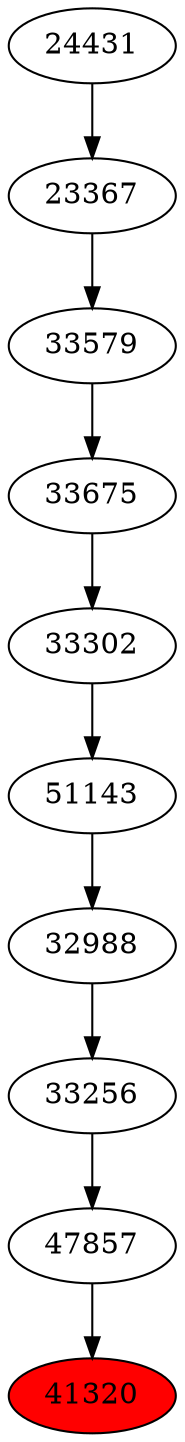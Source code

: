 strict digraph{ 
41320 [label="41320" fillcolor=red style=filled]
47857 -> 41320
47857 [label="47857"]
33256 -> 47857
33256 [label="33256"]
32988 -> 33256
32988 [label="32988"]
51143 -> 32988
51143 [label="51143"]
33302 -> 51143
33302 [label="33302"]
33675 -> 33302
33675 [label="33675"]
33579 -> 33675
33579 [label="33579"]
23367 -> 33579
23367 [label="23367"]
24431 -> 23367
24431 [label="24431"]
}